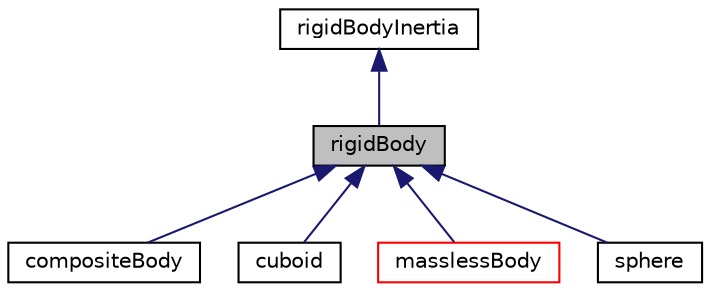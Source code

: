digraph "rigidBody"
{
  bgcolor="transparent";
  edge [fontname="Helvetica",fontsize="10",labelfontname="Helvetica",labelfontsize="10"];
  node [fontname="Helvetica",fontsize="10",shape=record];
  Node1 [label="rigidBody",height=0.2,width=0.4,color="black", fillcolor="grey75", style="filled", fontcolor="black"];
  Node2 -> Node1 [dir="back",color="midnightblue",fontsize="10",style="solid",fontname="Helvetica"];
  Node2 [label="rigidBodyInertia",height=0.2,width=0.4,color="black",URL="$a02252.html"];
  Node1 -> Node3 [dir="back",color="midnightblue",fontsize="10",style="solid",fontname="Helvetica"];
  Node3 [label="compositeBody",height=0.2,width=0.4,color="black",URL="$a00332.html"];
  Node1 -> Node4 [dir="back",color="midnightblue",fontsize="10",style="solid",fontname="Helvetica"];
  Node4 [label="cuboid",height=0.2,width=0.4,color="black",URL="$a00450.html"];
  Node1 -> Node5 [dir="back",color="midnightblue",fontsize="10",style="solid",fontname="Helvetica"];
  Node5 [label="masslessBody",height=0.2,width=0.4,color="red",URL="$a01465.html"];
  Node1 -> Node6 [dir="back",color="midnightblue",fontsize="10",style="solid",fontname="Helvetica"];
  Node6 [label="sphere",height=0.2,width=0.4,color="black",URL="$a02467.html"];
}
